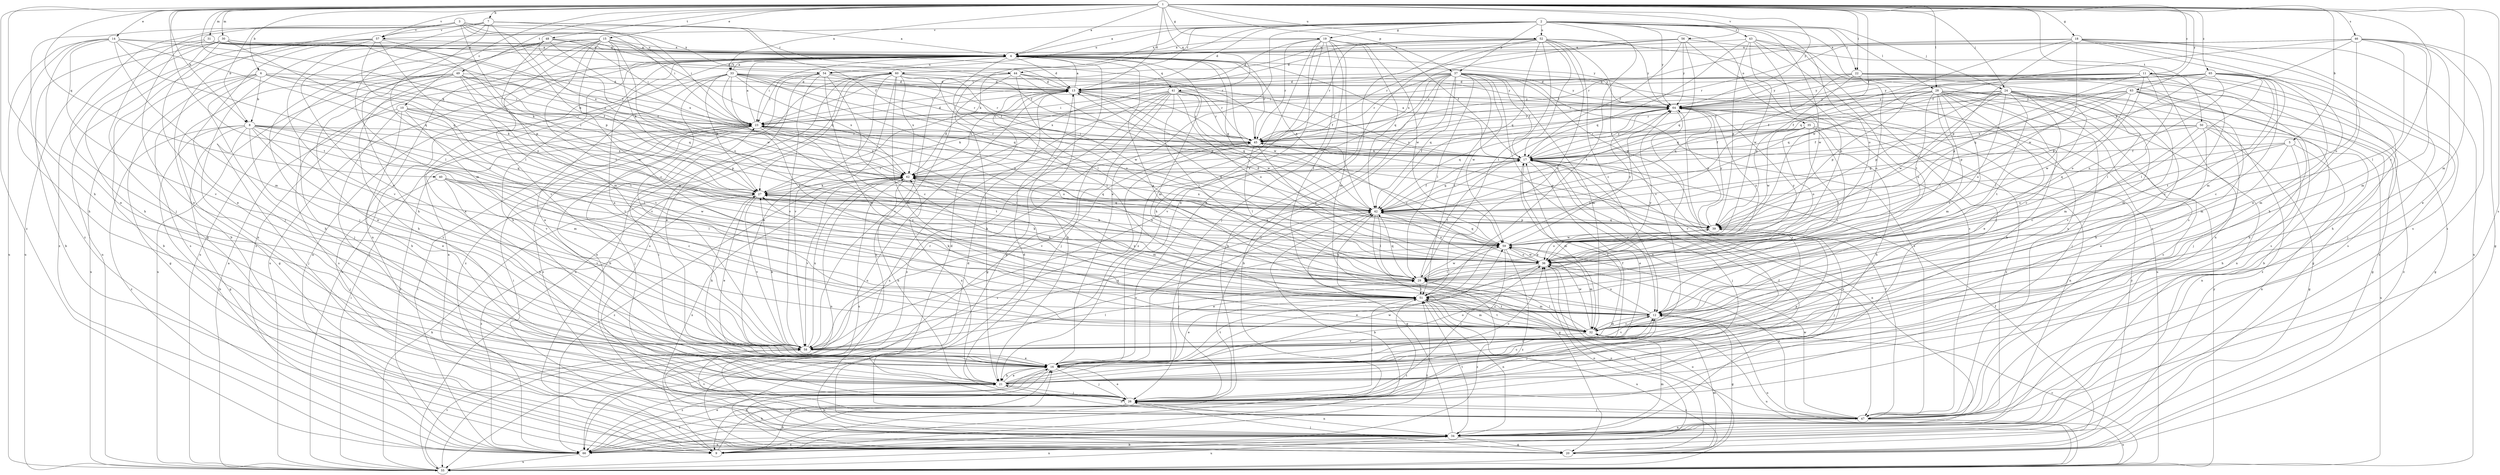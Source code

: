 strict digraph  {
	1 -> 4 [label=a];
	2 -> 4 [label=a];
	7 -> 4 [label=a];
	12 -> 4 [label=a];
	13 -> 4 [label=a];
	14 -> 4 [label=a];
	15 -> 4 [label=a];
	17 -> 4 [label=a];
	18 -> 4 [label=a];
	19 -> 4 [label=a];
	20 -> 4 [label=a];
	23 -> 4 [label=a];
	30 -> 4 [label=a];
	31 -> 4 [label=a];
	33 -> 4 [label=a];
	42 -> 4 [label=a];
	43 -> 4 [label=a];
	46 -> 4 [label=a];
	48 -> 4 [label=a];
	52 -> 4 [label=a];
	55 -> 4 [label=a];
	56 -> 4 [label=a];
	57 -> 4 [label=a];
	58 -> 4 [label=a];
	66 -> 4 [label=a];
	1 -> 5 [label=b];
	1 -> 6 [label=b];
	1 -> 7 [label=b];
	1 -> 8 [label=b];
	3 -> 8 [label=b];
	6 -> 8 [label=b];
	7 -> 9 [label=b];
	8 -> 9 [label=b];
	16 -> 9 [label=b];
	22 -> 9 [label=b];
	26 -> 9 [label=b];
	31 -> 9 [label=b];
	34 -> 9 [label=b];
	37 -> 9 [label=b];
	42 -> 9 [label=b];
	52 -> 9 [label=b];
	57 -> 9 [label=b];
	60 -> 9 [label=b];
	1 -> 10 [label=c];
	1 -> 11 [label=c];
	1 -> 12 [label=c];
	5 -> 12 [label=c];
	7 -> 12 [label=c];
	11 -> 12 [label=c];
	15 -> 12 [label=c];
	16 -> 12 [label=c];
	17 -> 12 [label=c];
	21 -> 12 [label=c];
	23 -> 12 [label=c];
	24 -> 12 [label=c];
	28 -> 12 [label=c];
	32 -> 12 [label=c];
	35 -> 12 [label=c];
	40 -> 12 [label=c];
	50 -> 12 [label=c];
	51 -> 12 [label=c];
	52 -> 12 [label=c];
	54 -> 12 [label=c];
	55 -> 12 [label=c];
	65 -> 12 [label=c];
	1 -> 13 [label=d];
	2 -> 13 [label=d];
	4 -> 13 [label=d];
	6 -> 13 [label=d];
	11 -> 13 [label=d];
	19 -> 13 [label=d];
	22 -> 13 [label=d];
	23 -> 13 [label=d];
	26 -> 13 [label=d];
	31 -> 13 [label=d];
	33 -> 13 [label=d];
	34 -> 13 [label=d];
	36 -> 13 [label=d];
	37 -> 13 [label=d];
	44 -> 13 [label=d];
	47 -> 13 [label=d];
	49 -> 13 [label=d];
	52 -> 13 [label=d];
	54 -> 13 [label=d];
	59 -> 13 [label=d];
	60 -> 13 [label=d];
	62 -> 13 [label=d];
	65 -> 13 [label=d];
	1 -> 14 [label=e];
	1 -> 15 [label=e];
	2 -> 16 [label=e];
	4 -> 16 [label=e];
	8 -> 16 [label=e];
	9 -> 16 [label=e];
	14 -> 16 [label=e];
	17 -> 16 [label=e];
	18 -> 16 [label=e];
	19 -> 16 [label=e];
	20 -> 16 [label=e];
	21 -> 16 [label=e];
	26 -> 16 [label=e];
	27 -> 16 [label=e];
	28 -> 16 [label=e];
	30 -> 16 [label=e];
	31 -> 16 [label=e];
	33 -> 16 [label=e];
	36 -> 16 [label=e];
	37 -> 16 [label=e];
	37 -> 16 [label=e];
	40 -> 16 [label=e];
	46 -> 16 [label=e];
	49 -> 16 [label=e];
	50 -> 16 [label=e];
	51 -> 16 [label=e];
	52 -> 16 [label=e];
	54 -> 16 [label=e];
	58 -> 16 [label=e];
	59 -> 16 [label=e];
	60 -> 16 [label=e];
	60 -> 16 [label=e];
	66 -> 16 [label=e];
	1 -> 17 [label=f];
	5 -> 17 [label=f];
	6 -> 17 [label=f];
	7 -> 17 [label=f];
	16 -> 17 [label=f];
	19 -> 17 [label=f];
	20 -> 17 [label=f];
	24 -> 17 [label=f];
	26 -> 17 [label=f];
	29 -> 17 [label=f];
	30 -> 17 [label=f];
	33 -> 17 [label=f];
	35 -> 17 [label=f];
	37 -> 17 [label=f];
	41 -> 17 [label=f];
	42 -> 17 [label=f];
	44 -> 17 [label=f];
	45 -> 17 [label=f];
	46 -> 17 [label=f];
	47 -> 17 [label=f];
	48 -> 17 [label=f];
	49 -> 17 [label=f];
	50 -> 17 [label=f];
	52 -> 17 [label=f];
	56 -> 17 [label=f];
	58 -> 17 [label=f];
	63 -> 17 [label=f];
	65 -> 17 [label=f];
	1 -> 18 [label=g];
	1 -> 19 [label=g];
	2 -> 19 [label=g];
	3 -> 20 [label=g];
	4 -> 20 [label=g];
	6 -> 20 [label=g];
	8 -> 20 [label=g];
	12 -> 20 [label=g];
	22 -> 20 [label=g];
	24 -> 20 [label=g];
	34 -> 20 [label=g];
	41 -> 20 [label=g];
	42 -> 20 [label=g];
	46 -> 20 [label=g];
	49 -> 20 [label=g];
	50 -> 20 [label=g];
	63 -> 20 [label=g];
	1 -> 21 [label=h];
	4 -> 21 [label=h];
	5 -> 21 [label=h];
	6 -> 21 [label=h];
	10 -> 21 [label=h];
	13 -> 21 [label=h];
	14 -> 21 [label=h];
	16 -> 21 [label=h];
	18 -> 21 [label=h];
	19 -> 21 [label=h];
	20 -> 21 [label=h];
	24 -> 21 [label=h];
	24 -> 21 [label=h];
	28 -> 21 [label=h];
	30 -> 21 [label=h];
	35 -> 21 [label=h];
	44 -> 21 [label=h];
	47 -> 21 [label=h];
	48 -> 21 [label=h];
	49 -> 21 [label=h];
	62 -> 21 [label=h];
	63 -> 21 [label=h];
	65 -> 21 [label=h];
	1 -> 22 [label=i];
	2 -> 22 [label=i];
	3 -> 23 [label=i];
	4 -> 23 [label=i];
	6 -> 23 [label=i];
	7 -> 23 [label=i];
	10 -> 23 [label=i];
	11 -> 23 [label=i];
	21 -> 23 [label=i];
	29 -> 23 [label=i];
	31 -> 23 [label=i];
	33 -> 23 [label=i];
	34 -> 23 [label=i];
	37 -> 23 [label=i];
	41 -> 23 [label=i];
	42 -> 23 [label=i];
	45 -> 23 [label=i];
	48 -> 23 [label=i];
	49 -> 23 [label=i];
	52 -> 23 [label=i];
	54 -> 23 [label=i];
	55 -> 23 [label=i];
	64 -> 23 [label=i];
	65 -> 23 [label=i];
	66 -> 23 [label=i];
	1 -> 24 [label=j];
	2 -> 24 [label=j];
	3 -> 26 [label=j];
	8 -> 26 [label=j];
	10 -> 26 [label=j];
	11 -> 26 [label=j];
	12 -> 26 [label=j];
	16 -> 26 [label=j];
	17 -> 26 [label=j];
	19 -> 26 [label=j];
	20 -> 26 [label=j];
	21 -> 26 [label=j];
	23 -> 26 [label=j];
	24 -> 26 [label=j];
	28 -> 26 [label=j];
	37 -> 26 [label=j];
	39 -> 26 [label=j];
	40 -> 26 [label=j];
	41 -> 26 [label=j];
	42 -> 26 [label=j];
	43 -> 26 [label=j];
	47 -> 26 [label=j];
	48 -> 26 [label=j];
	49 -> 26 [label=j];
	51 -> 26 [label=j];
	57 -> 26 [label=j];
	59 -> 26 [label=j];
	1 -> 27 [label=k];
	2 -> 27 [label=k];
	6 -> 27 [label=k];
	7 -> 27 [label=k];
	14 -> 27 [label=k];
	15 -> 27 [label=k];
	16 -> 27 [label=k];
	29 -> 27 [label=k];
	33 -> 27 [label=k];
	36 -> 27 [label=k];
	40 -> 27 [label=k];
	41 -> 27 [label=k];
	46 -> 27 [label=k];
	51 -> 27 [label=k];
	55 -> 27 [label=k];
	58 -> 27 [label=k];
	59 -> 27 [label=k];
	62 -> 27 [label=k];
	64 -> 27 [label=k];
	1 -> 28 [label=l];
	2 -> 28 [label=l];
	4 -> 29 [label=l];
	8 -> 29 [label=l];
	11 -> 29 [label=l];
	14 -> 29 [label=l];
	15 -> 29 [label=l];
	24 -> 29 [label=l];
	24 -> 29 [label=l];
	28 -> 29 [label=l];
	32 -> 29 [label=l];
	35 -> 29 [label=l];
	36 -> 29 [label=l];
	37 -> 29 [label=l];
	40 -> 29 [label=l];
	41 -> 29 [label=l];
	42 -> 29 [label=l];
	45 -> 29 [label=l];
	46 -> 29 [label=l];
	52 -> 29 [label=l];
	57 -> 29 [label=l];
	58 -> 29 [label=l];
	65 -> 29 [label=l];
	1 -> 30 [label=m];
	1 -> 31 [label=m];
	1 -> 32 [label=m];
	4 -> 32 [label=m];
	7 -> 32 [label=m];
	8 -> 32 [label=m];
	12 -> 32 [label=m];
	14 -> 32 [label=m];
	17 -> 32 [label=m];
	18 -> 32 [label=m];
	19 -> 32 [label=m];
	20 -> 32 [label=m];
	22 -> 32 [label=m];
	24 -> 32 [label=m];
	24 -> 32 [label=m];
	28 -> 32 [label=m];
	29 -> 32 [label=m];
	34 -> 32 [label=m];
	37 -> 32 [label=m];
	46 -> 32 [label=m];
	48 -> 32 [label=m];
	51 -> 32 [label=m];
	54 -> 32 [label=m];
	59 -> 32 [label=m];
	60 -> 32 [label=m];
	62 -> 32 [label=m];
	63 -> 32 [label=m];
	65 -> 32 [label=m];
	1 -> 33 [label=n];
	4 -> 33 [label=n];
	5 -> 34 [label=n];
	11 -> 34 [label=n];
	15 -> 34 [label=n];
	17 -> 34 [label=n];
	26 -> 34 [label=n];
	28 -> 34 [label=n];
	35 -> 34 [label=n];
	37 -> 34 [label=n];
	44 -> 34 [label=n];
	47 -> 34 [label=n];
	48 -> 34 [label=n];
	50 -> 34 [label=n];
	51 -> 34 [label=n];
	54 -> 34 [label=n];
	55 -> 34 [label=n];
	56 -> 34 [label=n];
	62 -> 34 [label=n];
	66 -> 34 [label=n];
	2 -> 35 [label=o];
	2 -> 36 [label=o];
	5 -> 36 [label=o];
	11 -> 36 [label=o];
	12 -> 36 [label=o];
	15 -> 36 [label=o];
	16 -> 36 [label=o];
	20 -> 36 [label=o];
	21 -> 36 [label=o];
	22 -> 36 [label=o];
	23 -> 36 [label=o];
	24 -> 36 [label=o];
	28 -> 36 [label=o];
	33 -> 36 [label=o];
	35 -> 36 [label=o];
	39 -> 36 [label=o];
	41 -> 36 [label=o];
	42 -> 36 [label=o];
	43 -> 36 [label=o];
	44 -> 36 [label=o];
	45 -> 36 [label=o];
	46 -> 36 [label=o];
	47 -> 36 [label=o];
	55 -> 36 [label=o];
	57 -> 36 [label=o];
	59 -> 36 [label=o];
	64 -> 36 [label=o];
	65 -> 36 [label=o];
	66 -> 36 [label=o];
	1 -> 37 [label=p];
	2 -> 37 [label=p];
	3 -> 39 [label=p];
	10 -> 39 [label=p];
	11 -> 39 [label=p];
	18 -> 39 [label=p];
	21 -> 39 [label=p];
	22 -> 39 [label=p];
	24 -> 39 [label=p];
	28 -> 39 [label=p];
	29 -> 39 [label=p];
	37 -> 39 [label=p];
	42 -> 39 [label=p];
	43 -> 39 [label=p];
	44 -> 39 [label=p];
	45 -> 39 [label=p];
	57 -> 39 [label=p];
	63 -> 39 [label=p];
	64 -> 39 [label=p];
	65 -> 39 [label=p];
	1 -> 40 [label=q];
	1 -> 41 [label=q];
	4 -> 41 [label=q];
	4 -> 42 [label=q];
	5 -> 42 [label=q];
	8 -> 42 [label=q];
	11 -> 42 [label=q];
	14 -> 42 [label=q];
	15 -> 42 [label=q];
	17 -> 42 [label=q];
	18 -> 42 [label=q];
	19 -> 42 [label=q];
	22 -> 42 [label=q];
	27 -> 42 [label=q];
	28 -> 42 [label=q];
	29 -> 42 [label=q];
	30 -> 42 [label=q];
	33 -> 42 [label=q];
	34 -> 42 [label=q];
	37 -> 42 [label=q];
	39 -> 42 [label=q];
	41 -> 42 [label=q];
	43 -> 42 [label=q];
	49 -> 42 [label=q];
	50 -> 42 [label=q];
	51 -> 42 [label=q];
	52 -> 42 [label=q];
	56 -> 42 [label=q];
	58 -> 42 [label=q];
	59 -> 42 [label=q];
	62 -> 42 [label=q];
	64 -> 42 [label=q];
	65 -> 42 [label=q];
	2 -> 43 [label=r];
	2 -> 44 [label=r];
	3 -> 44 [label=r];
	4 -> 45 [label=r];
	8 -> 45 [label=r];
	10 -> 45 [label=r];
	13 -> 45 [label=r];
	15 -> 45 [label=r];
	18 -> 45 [label=r];
	19 -> 45 [label=r];
	23 -> 45 [label=r];
	24 -> 45 [label=r];
	27 -> 45 [label=r];
	28 -> 45 [label=r];
	33 -> 45 [label=r];
	35 -> 45 [label=r];
	36 -> 45 [label=r];
	37 -> 45 [label=r];
	41 -> 45 [label=r];
	46 -> 45 [label=r];
	50 -> 45 [label=r];
	52 -> 45 [label=r];
	54 -> 45 [label=r];
	56 -> 45 [label=r];
	58 -> 45 [label=r];
	60 -> 45 [label=r];
	60 -> 45 [label=r];
	65 -> 45 [label=r];
	1 -> 46 [label=s];
	1 -> 47 [label=s];
	2 -> 47 [label=s];
	6 -> 47 [label=s];
	10 -> 47 [label=s];
	17 -> 47 [label=s];
	18 -> 47 [label=s];
	22 -> 47 [label=s];
	23 -> 47 [label=s];
	26 -> 47 [label=s];
	28 -> 47 [label=s];
	37 -> 47 [label=s];
	43 -> 47 [label=s];
	46 -> 47 [label=s];
	52 -> 47 [label=s];
	60 -> 47 [label=s];
	65 -> 47 [label=s];
	1 -> 48 [label=t];
	1 -> 49 [label=t];
	1 -> 50 [label=t];
	1 -> 51 [label=t];
	2 -> 51 [label=t];
	8 -> 51 [label=t];
	9 -> 51 [label=t];
	10 -> 51 [label=t];
	12 -> 51 [label=t];
	16 -> 51 [label=t];
	19 -> 51 [label=t];
	23 -> 51 [label=t];
	24 -> 51 [label=t];
	29 -> 51 [label=t];
	32 -> 51 [label=t];
	33 -> 51 [label=t];
	34 -> 51 [label=t];
	37 -> 51 [label=t];
	43 -> 51 [label=t];
	47 -> 51 [label=t];
	49 -> 51 [label=t];
	52 -> 51 [label=t];
	60 -> 51 [label=t];
	64 -> 51 [label=t];
	65 -> 51 [label=t];
	66 -> 51 [label=t];
	1 -> 52 [label=u];
	2 -> 52 [label=u];
	2 -> 54 [label=u];
	3 -> 54 [label=u];
	4 -> 54 [label=u];
	4 -> 55 [label=u];
	6 -> 55 [label=u];
	12 -> 55 [label=u];
	13 -> 55 [label=u];
	14 -> 55 [label=u];
	15 -> 55 [label=u];
	18 -> 55 [label=u];
	30 -> 55 [label=u];
	32 -> 55 [label=u];
	33 -> 55 [label=u];
	34 -> 55 [label=u];
	37 -> 55 [label=u];
	37 -> 55 [label=u];
	41 -> 55 [label=u];
	47 -> 55 [label=u];
	49 -> 55 [label=u];
	50 -> 55 [label=u];
	51 -> 55 [label=u];
	57 -> 55 [label=u];
	60 -> 55 [label=u];
	66 -> 55 [label=u];
	1 -> 56 [label=v];
	1 -> 57 [label=v];
	2 -> 57 [label=v];
	3 -> 57 [label=v];
	7 -> 57 [label=v];
	7 -> 58 [label=v];
	8 -> 58 [label=v];
	10 -> 58 [label=v];
	12 -> 58 [label=v];
	14 -> 58 [label=v];
	15 -> 58 [label=v];
	24 -> 58 [label=v];
	27 -> 58 [label=v];
	32 -> 58 [label=v];
	33 -> 58 [label=v];
	37 -> 58 [label=v];
	40 -> 58 [label=v];
	44 -> 58 [label=v];
	45 -> 58 [label=v];
	47 -> 58 [label=v];
	52 -> 58 [label=v];
	52 -> 58 [label=v];
	54 -> 58 [label=v];
	55 -> 58 [label=v];
	57 -> 58 [label=v];
	59 -> 58 [label=v];
	60 -> 58 [label=v];
	62 -> 58 [label=v];
	64 -> 58 [label=v];
	2 -> 59 [label=w];
	4 -> 59 [label=w];
	13 -> 59 [label=w];
	18 -> 59 [label=w];
	19 -> 59 [label=w];
	21 -> 59 [label=w];
	24 -> 59 [label=w];
	24 -> 59 [label=w];
	29 -> 59 [label=w];
	32 -> 59 [label=w];
	35 -> 59 [label=w];
	36 -> 59 [label=w];
	37 -> 59 [label=w];
	39 -> 59 [label=w];
	40 -> 59 [label=w];
	43 -> 59 [label=w];
	47 -> 59 [label=w];
	48 -> 59 [label=w];
	49 -> 59 [label=w];
	56 -> 59 [label=w];
	60 -> 59 [label=w];
	63 -> 59 [label=w];
	2 -> 60 [label=x];
	3 -> 60 [label=x];
	3 -> 62 [label=x];
	8 -> 62 [label=x];
	9 -> 62 [label=x];
	12 -> 62 [label=x];
	13 -> 62 [label=x];
	17 -> 62 [label=x];
	21 -> 62 [label=x];
	23 -> 62 [label=x];
	31 -> 62 [label=x];
	33 -> 62 [label=x];
	34 -> 62 [label=x];
	36 -> 62 [label=x];
	37 -> 62 [label=x];
	42 -> 62 [label=x];
	48 -> 62 [label=x];
	56 -> 62 [label=x];
	58 -> 62 [label=x];
	60 -> 62 [label=x];
	63 -> 62 [label=x];
	1 -> 63 [label=y];
	1 -> 64 [label=y];
	2 -> 64 [label=y];
	4 -> 64 [label=y];
	11 -> 64 [label=y];
	13 -> 64 [label=y];
	16 -> 64 [label=y];
	17 -> 64 [label=y];
	20 -> 64 [label=y];
	22 -> 64 [label=y];
	24 -> 64 [label=y];
	28 -> 64 [label=y];
	30 -> 64 [label=y];
	33 -> 64 [label=y];
	34 -> 64 [label=y];
	36 -> 64 [label=y];
	37 -> 64 [label=y];
	39 -> 64 [label=y];
	41 -> 64 [label=y];
	44 -> 64 [label=y];
	51 -> 64 [label=y];
	52 -> 64 [label=y];
	55 -> 64 [label=y];
	56 -> 64 [label=y];
	59 -> 64 [label=y];
	62 -> 64 [label=y];
	63 -> 64 [label=y];
	65 -> 64 [label=y];
	1 -> 65 [label=z];
	1 -> 66 [label=z];
	3 -> 66 [label=z];
	8 -> 66 [label=z];
	15 -> 66 [label=z];
	16 -> 66 [label=z];
	19 -> 66 [label=z];
	23 -> 66 [label=z];
	26 -> 66 [label=z];
	27 -> 66 [label=z];
	28 -> 66 [label=z];
	29 -> 66 [label=z];
	30 -> 66 [label=z];
	34 -> 66 [label=z];
	41 -> 66 [label=z];
	45 -> 66 [label=z];
	59 -> 66 [label=z];
	60 -> 66 [label=z];
	62 -> 66 [label=z];
	63 -> 66 [label=z];
}
